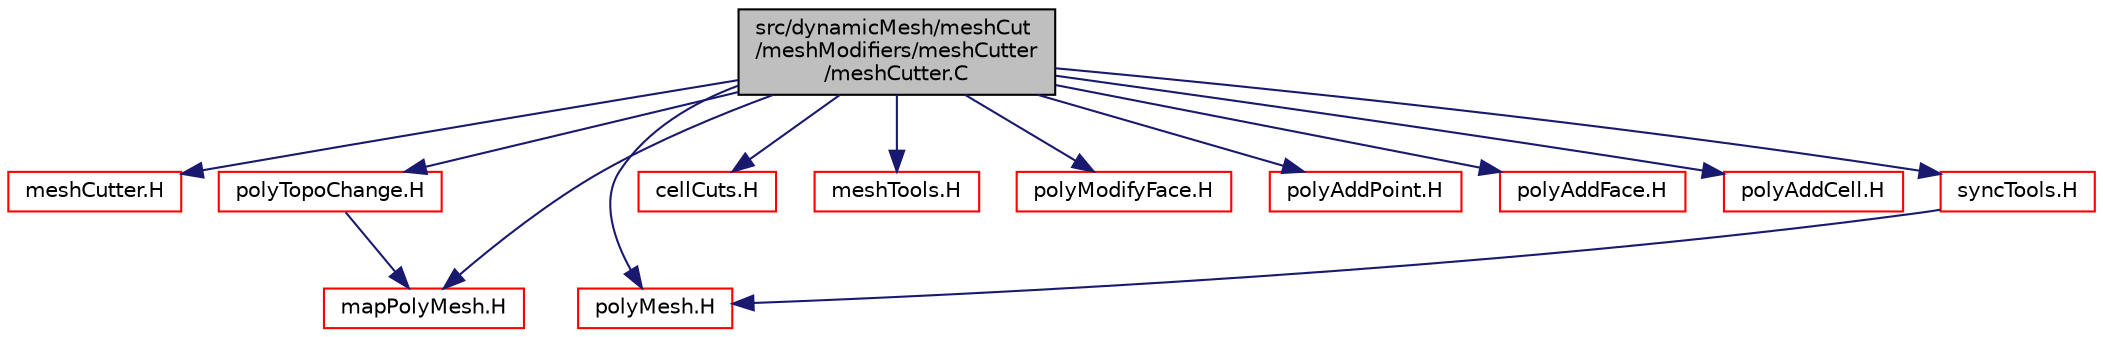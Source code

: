 digraph "src/dynamicMesh/meshCut/meshModifiers/meshCutter/meshCutter.C"
{
  bgcolor="transparent";
  edge [fontname="Helvetica",fontsize="10",labelfontname="Helvetica",labelfontsize="10"];
  node [fontname="Helvetica",fontsize="10",shape=record];
  Node1 [label="src/dynamicMesh/meshCut\l/meshModifiers/meshCutter\l/meshCutter.C",height=0.2,width=0.4,color="black", fillcolor="grey75", style="filled" fontcolor="black"];
  Node1 -> Node2 [color="midnightblue",fontsize="10",style="solid",fontname="Helvetica"];
  Node2 [label="meshCutter.H",height=0.2,width=0.4,color="red",URL="$meshCutter_8H.html"];
  Node1 -> Node3 [color="midnightblue",fontsize="10",style="solid",fontname="Helvetica"];
  Node3 [label="polyMesh.H",height=0.2,width=0.4,color="red",URL="$polyMesh_8H.html"];
  Node1 -> Node4 [color="midnightblue",fontsize="10",style="solid",fontname="Helvetica"];
  Node4 [label="polyTopoChange.H",height=0.2,width=0.4,color="red",URL="$polyTopoChange_8H.html"];
  Node4 -> Node5 [color="midnightblue",fontsize="10",style="solid",fontname="Helvetica"];
  Node5 [label="mapPolyMesh.H",height=0.2,width=0.4,color="red",URL="$mapPolyMesh_8H.html"];
  Node1 -> Node6 [color="midnightblue",fontsize="10",style="solid",fontname="Helvetica"];
  Node6 [label="cellCuts.H",height=0.2,width=0.4,color="red",URL="$cellCuts_8H.html"];
  Node1 -> Node5 [color="midnightblue",fontsize="10",style="solid",fontname="Helvetica"];
  Node1 -> Node7 [color="midnightblue",fontsize="10",style="solid",fontname="Helvetica"];
  Node7 [label="meshTools.H",height=0.2,width=0.4,color="red",URL="$meshTools_8H.html"];
  Node1 -> Node8 [color="midnightblue",fontsize="10",style="solid",fontname="Helvetica"];
  Node8 [label="polyModifyFace.H",height=0.2,width=0.4,color="red",URL="$polyModifyFace_8H.html"];
  Node1 -> Node9 [color="midnightblue",fontsize="10",style="solid",fontname="Helvetica"];
  Node9 [label="polyAddPoint.H",height=0.2,width=0.4,color="red",URL="$polyAddPoint_8H.html"];
  Node1 -> Node10 [color="midnightblue",fontsize="10",style="solid",fontname="Helvetica"];
  Node10 [label="polyAddFace.H",height=0.2,width=0.4,color="red",URL="$polyAddFace_8H.html"];
  Node1 -> Node11 [color="midnightblue",fontsize="10",style="solid",fontname="Helvetica"];
  Node11 [label="polyAddCell.H",height=0.2,width=0.4,color="red",URL="$polyAddCell_8H.html"];
  Node1 -> Node12 [color="midnightblue",fontsize="10",style="solid",fontname="Helvetica"];
  Node12 [label="syncTools.H",height=0.2,width=0.4,color="red",URL="$syncTools_8H.html"];
  Node12 -> Node3 [color="midnightblue",fontsize="10",style="solid",fontname="Helvetica"];
}
